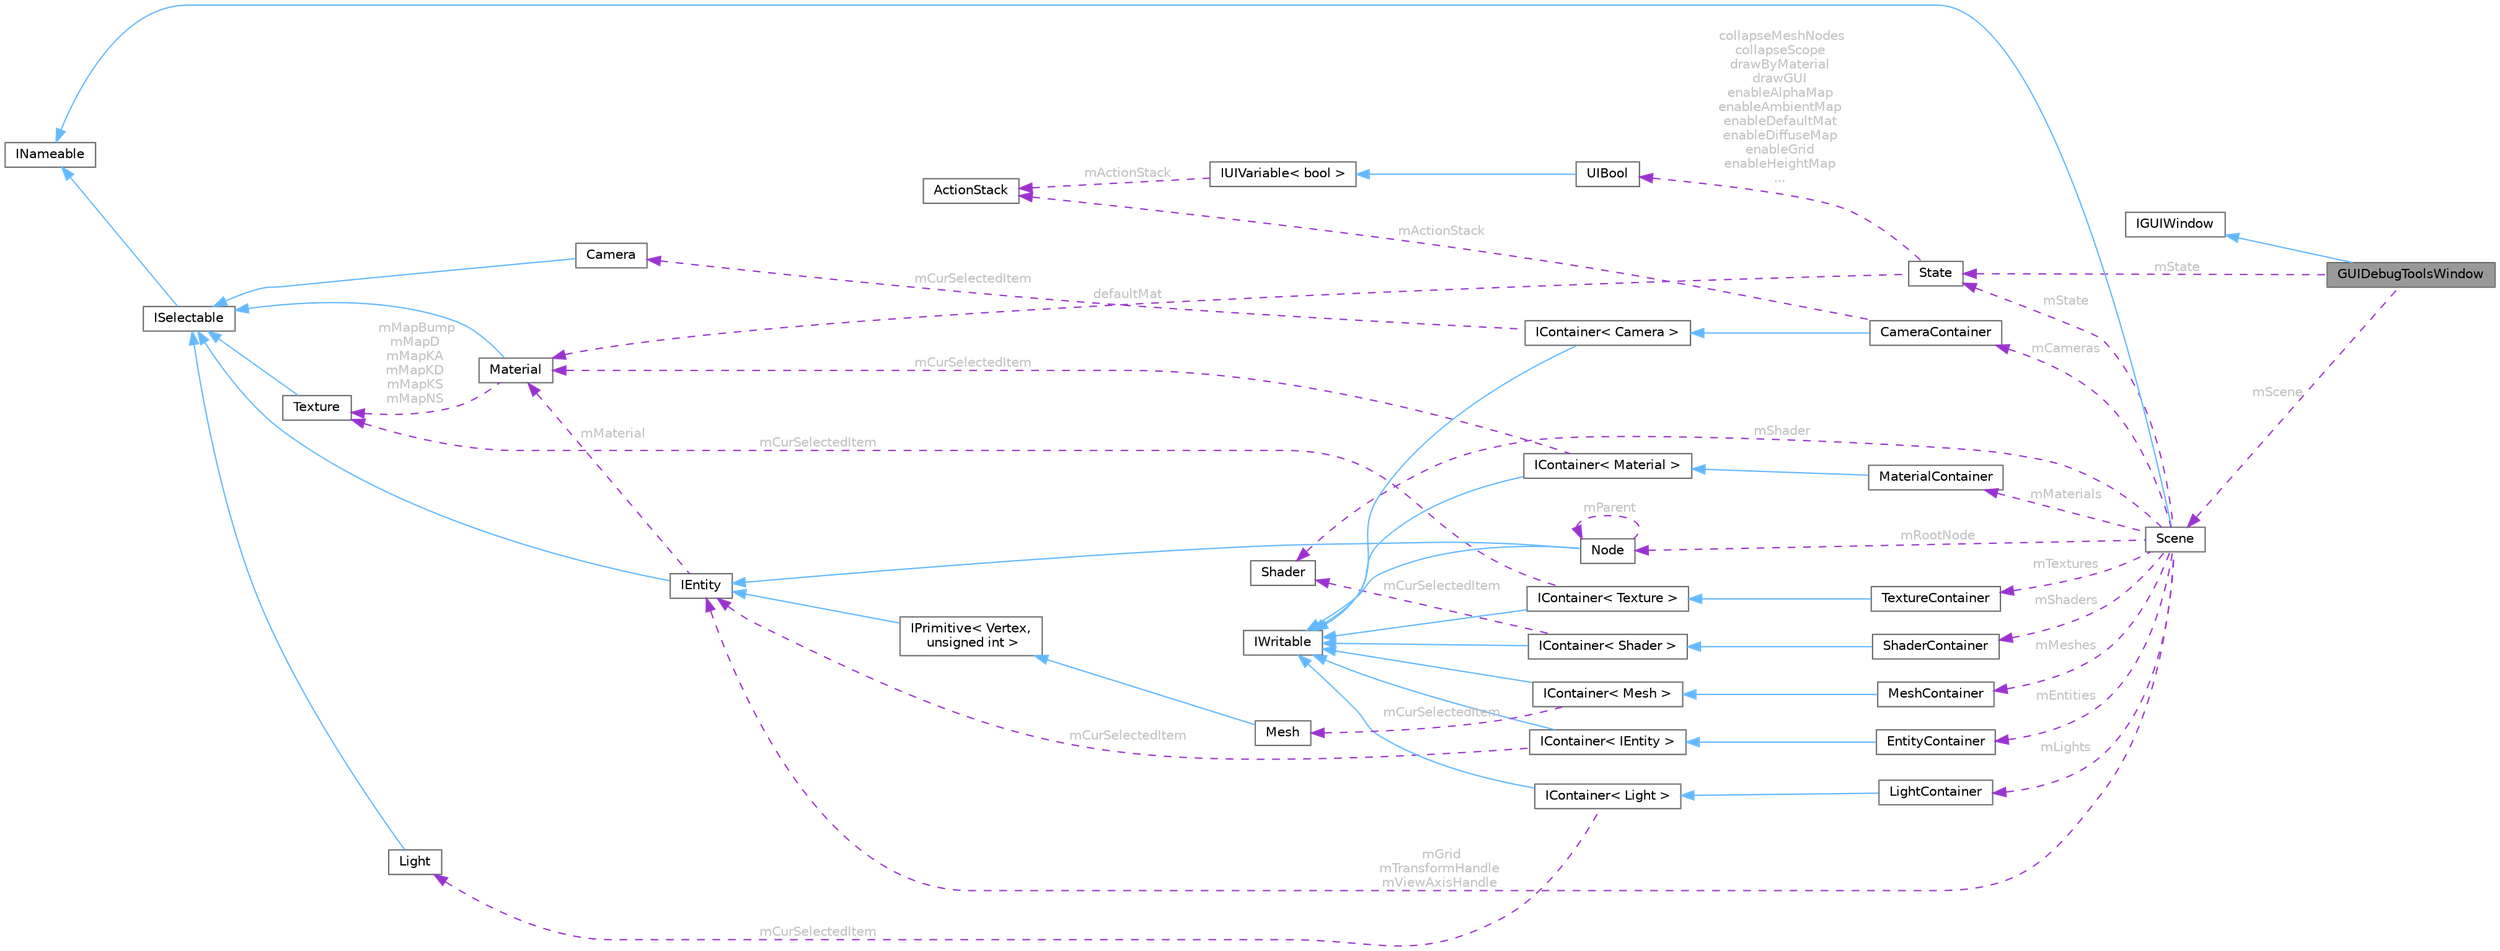 digraph "GUIDebugToolsWindow"
{
 // LATEX_PDF_SIZE
  bgcolor="transparent";
  edge [fontname=Helvetica,fontsize=10,labelfontname=Helvetica,labelfontsize=10];
  node [fontname=Helvetica,fontsize=10,shape=box,height=0.2,width=0.4];
  rankdir="LR";
  Node1 [id="Node000001",label="GUIDebugToolsWindow",height=0.2,width=0.4,color="gray40", fillcolor="grey60", style="filled", fontcolor="black",tooltip=" "];
  Node2 -> Node1 [id="edge1_Node000001_Node000002",dir="back",color="steelblue1",style="solid",tooltip=" "];
  Node2 [id="Node000002",label="IGUIWindow",height=0.2,width=0.4,color="gray40", fillcolor="white", style="filled",URL="$class_i_g_u_i_window.html",tooltip=" "];
  Node3 -> Node1 [id="edge2_Node000001_Node000003",dir="back",color="darkorchid3",style="dashed",tooltip=" ",label=" mState",fontcolor="grey" ];
  Node3 [id="Node000003",label="State",height=0.2,width=0.4,color="gray40", fillcolor="white", style="filled",URL="$class_state.html",tooltip=" "];
  Node4 -> Node3 [id="edge3_Node000003_Node000004",dir="back",color="darkorchid3",style="dashed",tooltip=" ",label=" collapseMeshNodes\ncollapseScope\ndrawByMaterial\ndrawGUI\nenableAlphaMap\nenableAmbientMap\nenableDefaultMat\nenableDiffuseMap\nenableGrid\nenableHeightMap\n...",fontcolor="grey" ];
  Node4 [id="Node000004",label="UIBool",height=0.2,width=0.4,color="gray40", fillcolor="white", style="filled",URL="$class_u_i_bool.html",tooltip="A boolean that can be directly displayed and edited in the UI."];
  Node5 -> Node4 [id="edge4_Node000004_Node000005",dir="back",color="steelblue1",style="solid",tooltip=" "];
  Node5 [id="Node000005",label="IUIVariable\< bool \>",height=0.2,width=0.4,color="gray40", fillcolor="white", style="filled",URL="$class_i_u_i_variable.html",tooltip=" "];
  Node6 -> Node5 [id="edge5_Node000005_Node000006",dir="back",color="darkorchid3",style="dashed",tooltip=" ",label=" mActionStack",fontcolor="grey" ];
  Node6 [id="Node000006",label="ActionStack",height=0.2,width=0.4,color="gray40", fillcolor="white", style="filled",URL="$class_action_stack.html",tooltip="Class that keeps track of all commands that have been run. Allows functionality for undo/redo."];
  Node7 -> Node3 [id="edge6_Node000003_Node000007",dir="back",color="darkorchid3",style="dashed",tooltip=" ",label=" defaultMat",fontcolor="grey" ];
  Node7 [id="Node000007",label="Material",height=0.2,width=0.4,color="gray40", fillcolor="white", style="filled",URL="$class_material.html",tooltip="Class that stores all texture and render information for a material."];
  Node8 -> Node7 [id="edge7_Node000007_Node000008",dir="back",color="steelblue1",style="solid",tooltip=" "];
  Node8 [id="Node000008",label="ISelectable",height=0.2,width=0.4,color="gray40", fillcolor="white", style="filled",URL="$class_i_selectable.html",tooltip="Interface for all items that can be selected to be viewed in the inspector."];
  Node9 -> Node8 [id="edge8_Node000008_Node000009",dir="back",color="steelblue1",style="solid",tooltip=" "];
  Node9 [id="Node000009",label="INameable",height=0.2,width=0.4,color="gray40", fillcolor="white", style="filled",URL="$class_i_nameable.html",tooltip="An object that keeps track of its name and scope."];
  Node10 -> Node7 [id="edge9_Node000007_Node000010",dir="back",color="darkorchid3",style="dashed",tooltip=" ",label=" mMapBump\nmMapD\nmMapKA\nmMapKD\nmMapKS\nmMapNS",fontcolor="grey" ];
  Node10 [id="Node000010",label="Texture",height=0.2,width=0.4,color="gray40", fillcolor="white", style="filled",URL="$struct_texture.html",tooltip="A structure that stores a texture file that has been read into the OpenGL context."];
  Node8 -> Node10 [id="edge10_Node000010_Node000008",dir="back",color="steelblue1",style="solid",tooltip=" "];
  Node11 -> Node1 [id="edge11_Node000001_Node000011",dir="back",color="darkorchid3",style="dashed",tooltip=" ",label=" mScene",fontcolor="grey" ];
  Node11 [id="Node000011",label="Scene",height=0.2,width=0.4,color="gray40", fillcolor="white", style="filled",URL="$class_scene.html",tooltip=" "];
  Node9 -> Node11 [id="edge12_Node000011_Node000009",dir="back",color="steelblue1",style="solid",tooltip=" "];
  Node12 -> Node11 [id="edge13_Node000011_Node000012",dir="back",color="darkorchid3",style="dashed",tooltip=" ",label=" mGrid\nmTransformHandle\nmViewAxisHandle",fontcolor="grey" ];
  Node12 [id="Node000012",label="IEntity",height=0.2,width=0.4,color="gray40", fillcolor="white", style="filled",URL="$class_i_entity.html",tooltip=" "];
  Node8 -> Node12 [id="edge14_Node000012_Node000008",dir="back",color="steelblue1",style="solid",tooltip=" "];
  Node7 -> Node12 [id="edge15_Node000012_Node000007",dir="back",color="darkorchid3",style="dashed",tooltip=" ",label=" mMaterial",fontcolor="grey" ];
  Node13 -> Node11 [id="edge16_Node000011_Node000013",dir="back",color="darkorchid3",style="dashed",tooltip=" ",label=" mShader",fontcolor="grey" ];
  Node13 [id="Node000013",label="Shader",height=0.2,width=0.4,color="gray40", fillcolor="white", style="filled",URL="$class_shader.html",tooltip=" "];
  Node14 -> Node11 [id="edge17_Node000011_Node000014",dir="back",color="darkorchid3",style="dashed",tooltip=" ",label=" mRootNode",fontcolor="grey" ];
  Node14 [id="Node000014",label="Node",height=0.2,width=0.4,color="gray40", fillcolor="white", style="filled",URL="$class_node.html",tooltip="Node used to group together other nodes and meshes in a scene."];
  Node12 -> Node14 [id="edge18_Node000014_Node000012",dir="back",color="steelblue1",style="solid",tooltip=" "];
  Node15 -> Node14 [id="edge19_Node000014_Node000015",dir="back",color="steelblue1",style="solid",tooltip=" "];
  Node15 [id="Node000015",label="IWritable",height=0.2,width=0.4,color="gray40", fillcolor="white", style="filled",URL="$class_i_writable.html",tooltip=" "];
  Node14 -> Node14 [id="edge20_Node000014_Node000014",dir="back",color="darkorchid3",style="dashed",tooltip=" ",label=" mParent",fontcolor="grey" ];
  Node3 -> Node11 [id="edge21_Node000011_Node000003",dir="back",color="darkorchid3",style="dashed",tooltip=" ",label=" mState",fontcolor="grey" ];
  Node16 -> Node11 [id="edge22_Node000011_Node000016",dir="back",color="darkorchid3",style="dashed",tooltip=" ",label=" mTextures",fontcolor="grey" ];
  Node16 [id="Node000016",label="TextureContainer",height=0.2,width=0.4,color="gray40", fillcolor="white", style="filled",URL="$class_texture_container.html",tooltip=" "];
  Node17 -> Node16 [id="edge23_Node000016_Node000017",dir="back",color="steelblue1",style="solid",tooltip=" "];
  Node17 [id="Node000017",label="IContainer\< Texture \>",height=0.2,width=0.4,color="gray40", fillcolor="white", style="filled",URL="$class_i_container.html",tooltip=" "];
  Node15 -> Node17 [id="edge24_Node000017_Node000015",dir="back",color="steelblue1",style="solid",tooltip=" "];
  Node10 -> Node17 [id="edge25_Node000017_Node000010",dir="back",color="darkorchid3",style="dashed",tooltip=" ",label=" mCurSelectedItem",fontcolor="grey" ];
  Node18 -> Node11 [id="edge26_Node000011_Node000018",dir="back",color="darkorchid3",style="dashed",tooltip=" ",label=" mMaterials",fontcolor="grey" ];
  Node18 [id="Node000018",label="MaterialContainer",height=0.2,width=0.4,color="gray40", fillcolor="white", style="filled",URL="$class_material_container.html",tooltip=" "];
  Node19 -> Node18 [id="edge27_Node000018_Node000019",dir="back",color="steelblue1",style="solid",tooltip=" "];
  Node19 [id="Node000019",label="IContainer\< Material \>",height=0.2,width=0.4,color="gray40", fillcolor="white", style="filled",URL="$class_i_container.html",tooltip=" "];
  Node15 -> Node19 [id="edge28_Node000019_Node000015",dir="back",color="steelblue1",style="solid",tooltip=" "];
  Node7 -> Node19 [id="edge29_Node000019_Node000007",dir="back",color="darkorchid3",style="dashed",tooltip=" ",label=" mCurSelectedItem",fontcolor="grey" ];
  Node20 -> Node11 [id="edge30_Node000011_Node000020",dir="back",color="darkorchid3",style="dashed",tooltip=" ",label=" mLights",fontcolor="grey" ];
  Node20 [id="Node000020",label="LightContainer",height=0.2,width=0.4,color="gray40", fillcolor="white", style="filled",URL="$class_light_container.html",tooltip=" "];
  Node21 -> Node20 [id="edge31_Node000020_Node000021",dir="back",color="steelblue1",style="solid",tooltip=" "];
  Node21 [id="Node000021",label="IContainer\< Light \>",height=0.2,width=0.4,color="gray40", fillcolor="white", style="filled",URL="$class_i_container.html",tooltip=" "];
  Node15 -> Node21 [id="edge32_Node000021_Node000015",dir="back",color="steelblue1",style="solid",tooltip=" "];
  Node22 -> Node21 [id="edge33_Node000021_Node000022",dir="back",color="darkorchid3",style="dashed",tooltip=" ",label=" mCurSelectedItem",fontcolor="grey" ];
  Node22 [id="Node000022",label="Light",height=0.2,width=0.4,color="gray40", fillcolor="white", style="filled",URL="$class_light.html",tooltip=" "];
  Node8 -> Node22 [id="edge34_Node000022_Node000008",dir="back",color="steelblue1",style="solid",tooltip=" "];
  Node23 -> Node11 [id="edge35_Node000011_Node000023",dir="back",color="darkorchid3",style="dashed",tooltip=" ",label=" mCameras",fontcolor="grey" ];
  Node23 [id="Node000023",label="CameraContainer",height=0.2,width=0.4,color="gray40", fillcolor="white", style="filled",URL="$class_camera_container.html",tooltip=" "];
  Node24 -> Node23 [id="edge36_Node000023_Node000024",dir="back",color="steelblue1",style="solid",tooltip=" "];
  Node24 [id="Node000024",label="IContainer\< Camera \>",height=0.2,width=0.4,color="gray40", fillcolor="white", style="filled",URL="$class_i_container.html",tooltip=" "];
  Node15 -> Node24 [id="edge37_Node000024_Node000015",dir="back",color="steelblue1",style="solid",tooltip=" "];
  Node25 -> Node24 [id="edge38_Node000024_Node000025",dir="back",color="darkorchid3",style="dashed",tooltip=" ",label=" mCurSelectedItem",fontcolor="grey" ];
  Node25 [id="Node000025",label="Camera",height=0.2,width=0.4,color="gray40", fillcolor="white", style="filled",URL="$class_camera.html",tooltip=" "];
  Node8 -> Node25 [id="edge39_Node000025_Node000008",dir="back",color="steelblue1",style="solid",tooltip=" "];
  Node6 -> Node23 [id="edge40_Node000023_Node000006",dir="back",color="darkorchid3",style="dashed",tooltip=" ",label=" mActionStack",fontcolor="grey" ];
  Node26 -> Node11 [id="edge41_Node000011_Node000026",dir="back",color="darkorchid3",style="dashed",tooltip=" ",label=" mShaders",fontcolor="grey" ];
  Node26 [id="Node000026",label="ShaderContainer",height=0.2,width=0.4,color="gray40", fillcolor="white", style="filled",URL="$class_shader_container.html",tooltip=" "];
  Node27 -> Node26 [id="edge42_Node000026_Node000027",dir="back",color="steelblue1",style="solid",tooltip=" "];
  Node27 [id="Node000027",label="IContainer\< Shader \>",height=0.2,width=0.4,color="gray40", fillcolor="white", style="filled",URL="$class_i_container.html",tooltip=" "];
  Node15 -> Node27 [id="edge43_Node000027_Node000015",dir="back",color="steelblue1",style="solid",tooltip=" "];
  Node13 -> Node27 [id="edge44_Node000027_Node000013",dir="back",color="darkorchid3",style="dashed",tooltip=" ",label=" mCurSelectedItem",fontcolor="grey" ];
  Node28 -> Node11 [id="edge45_Node000011_Node000028",dir="back",color="darkorchid3",style="dashed",tooltip=" ",label=" mMeshes",fontcolor="grey" ];
  Node28 [id="Node000028",label="MeshContainer",height=0.2,width=0.4,color="gray40", fillcolor="white", style="filled",URL="$class_mesh_container.html",tooltip=" "];
  Node29 -> Node28 [id="edge46_Node000028_Node000029",dir="back",color="steelblue1",style="solid",tooltip=" "];
  Node29 [id="Node000029",label="IContainer\< Mesh \>",height=0.2,width=0.4,color="gray40", fillcolor="white", style="filled",URL="$class_i_container.html",tooltip=" "];
  Node15 -> Node29 [id="edge47_Node000029_Node000015",dir="back",color="steelblue1",style="solid",tooltip=" "];
  Node30 -> Node29 [id="edge48_Node000029_Node000030",dir="back",color="darkorchid3",style="dashed",tooltip=" ",label=" mCurSelectedItem",fontcolor="grey" ];
  Node30 [id="Node000030",label="Mesh",height=0.2,width=0.4,color="gray40", fillcolor="white", style="filled",URL="$class_mesh.html",tooltip=" "];
  Node31 -> Node30 [id="edge49_Node000030_Node000031",dir="back",color="steelblue1",style="solid",tooltip=" "];
  Node31 [id="Node000031",label="IPrimitive\< Vertex,\l unsigned int \>",height=0.2,width=0.4,color="gray40", fillcolor="white", style="filled",URL="$class_i_primitive.html",tooltip=" "];
  Node12 -> Node31 [id="edge50_Node000031_Node000012",dir="back",color="steelblue1",style="solid",tooltip=" "];
  Node32 -> Node11 [id="edge51_Node000011_Node000032",dir="back",color="darkorchid3",style="dashed",tooltip=" ",label=" mEntities",fontcolor="grey" ];
  Node32 [id="Node000032",label="EntityContainer",height=0.2,width=0.4,color="gray40", fillcolor="white", style="filled",URL="$class_entity_container.html",tooltip=" "];
  Node33 -> Node32 [id="edge52_Node000032_Node000033",dir="back",color="steelblue1",style="solid",tooltip=" "];
  Node33 [id="Node000033",label="IContainer\< IEntity \>",height=0.2,width=0.4,color="gray40", fillcolor="white", style="filled",URL="$class_i_container.html",tooltip=" "];
  Node15 -> Node33 [id="edge53_Node000033_Node000015",dir="back",color="steelblue1",style="solid",tooltip=" "];
  Node12 -> Node33 [id="edge54_Node000033_Node000012",dir="back",color="darkorchid3",style="dashed",tooltip=" ",label=" mCurSelectedItem",fontcolor="grey" ];
}
